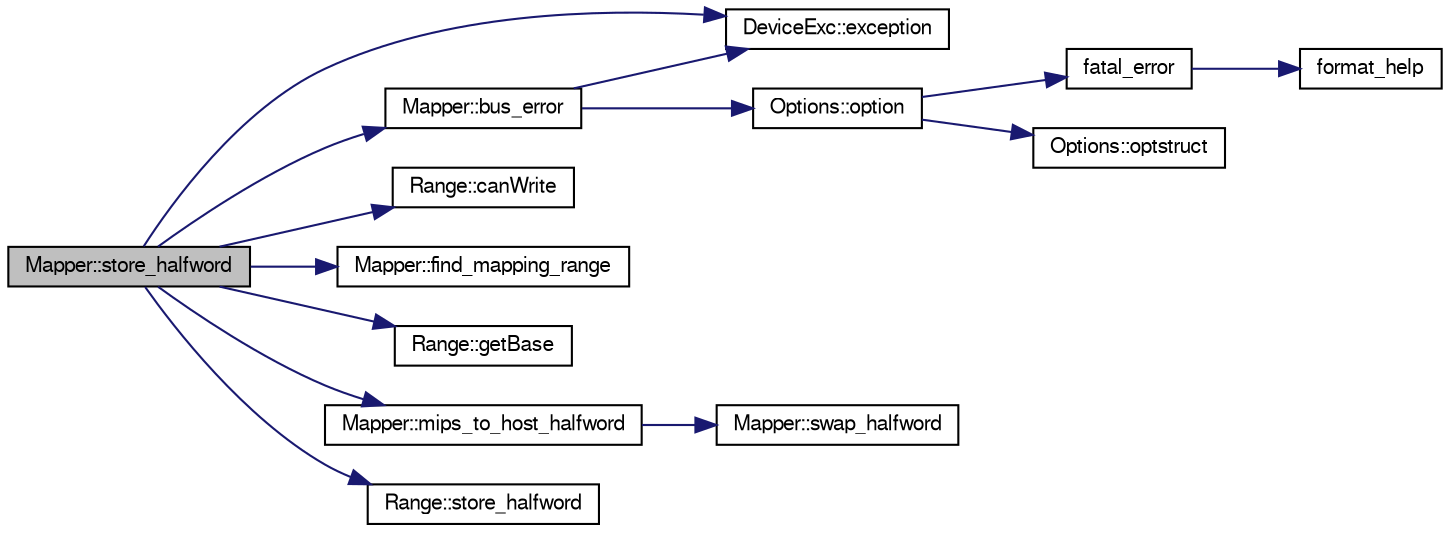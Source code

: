 digraph G
{
  edge [fontname="FreeSans",fontsize="10",labelfontname="FreeSans",labelfontsize="10"];
  node [fontname="FreeSans",fontsize="10",shape=record];
  rankdir=LR;
  Node1 [label="Mapper::store_halfword",height=0.2,width=0.4,color="black", fillcolor="grey75", style="filled" fontcolor="black"];
  Node1 -> Node2 [color="midnightblue",fontsize="10",style="solid"];
  Node2 [label="Mapper::bus_error",height=0.2,width=0.4,color="black", fillcolor="white", style="filled",URL="$classMapper.html#a79b29cfdb440f48772303d66c8f33ad1"];
  Node2 -> Node3 [color="midnightblue",fontsize="10",style="solid"];
  Node3 [label="DeviceExc::exception",height=0.2,width=0.4,color="black", fillcolor="white", style="filled",URL="$classDeviceExc.html#adfa40efde878b6499d3ffc66b4fa7166"];
  Node2 -> Node4 [color="midnightblue",fontsize="10",style="solid"];
  Node4 [label="Options::option",height=0.2,width=0.4,color="black", fillcolor="white", style="filled",URL="$classOptions.html#a3a535c4c76588d00f62c9817bc0ff63b"];
  Node4 -> Node5 [color="midnightblue",fontsize="10",style="solid"];
  Node5 [label="fatal_error",height=0.2,width=0.4,color="black", fillcolor="white", style="filled",URL="$error_8cc.html#ab5b64997b285ceb84915e7f321b4db20"];
  Node5 -> Node6 [color="midnightblue",fontsize="10",style="solid"];
  Node6 [label="format_help",height=0.2,width=0.4,color="black", fillcolor="white", style="filled",URL="$error_8cc.html#aa182c84a77010100b5b8a15b1ff22e70"];
  Node4 -> Node7 [color="midnightblue",fontsize="10",style="solid"];
  Node7 [label="Options::optstruct",height=0.2,width=0.4,color="black", fillcolor="white", style="filled",URL="$classOptions.html#a4a9be4a96d5b12a8abb469fef02af7ee"];
  Node1 -> Node8 [color="midnightblue",fontsize="10",style="solid"];
  Node8 [label="Range::canWrite",height=0.2,width=0.4,color="black", fillcolor="white", style="filled",URL="$classRange.html#aff1be6b26b1c8e4d2b9da3aed0047f61"];
  Node1 -> Node3 [color="midnightblue",fontsize="10",style="solid"];
  Node1 -> Node9 [color="midnightblue",fontsize="10",style="solid"];
  Node9 [label="Mapper::find_mapping_range",height=0.2,width=0.4,color="black", fillcolor="white", style="filled",URL="$classMapper.html#af8ef34c52d4c0fdf5f5e7c12587cf455"];
  Node1 -> Node10 [color="midnightblue",fontsize="10",style="solid"];
  Node10 [label="Range::getBase",height=0.2,width=0.4,color="black", fillcolor="white", style="filled",URL="$classRange.html#ab4b6e3925cd4559eb8879deed47cb806"];
  Node1 -> Node11 [color="midnightblue",fontsize="10",style="solid"];
  Node11 [label="Mapper::mips_to_host_halfword",height=0.2,width=0.4,color="black", fillcolor="white", style="filled",URL="$classMapper.html#a071b247e7dc9ec05844a168dba047b85"];
  Node11 -> Node12 [color="midnightblue",fontsize="10",style="solid"];
  Node12 [label="Mapper::swap_halfword",height=0.2,width=0.4,color="black", fillcolor="white", style="filled",URL="$classMapper.html#a51a9d4d84550d699fa738fccc0e227da"];
  Node1 -> Node13 [color="midnightblue",fontsize="10",style="solid"];
  Node13 [label="Range::store_halfword",height=0.2,width=0.4,color="black", fillcolor="white", style="filled",URL="$classRange.html#ad2b6650ff9971e2dd21f401008b445ca"];
}
